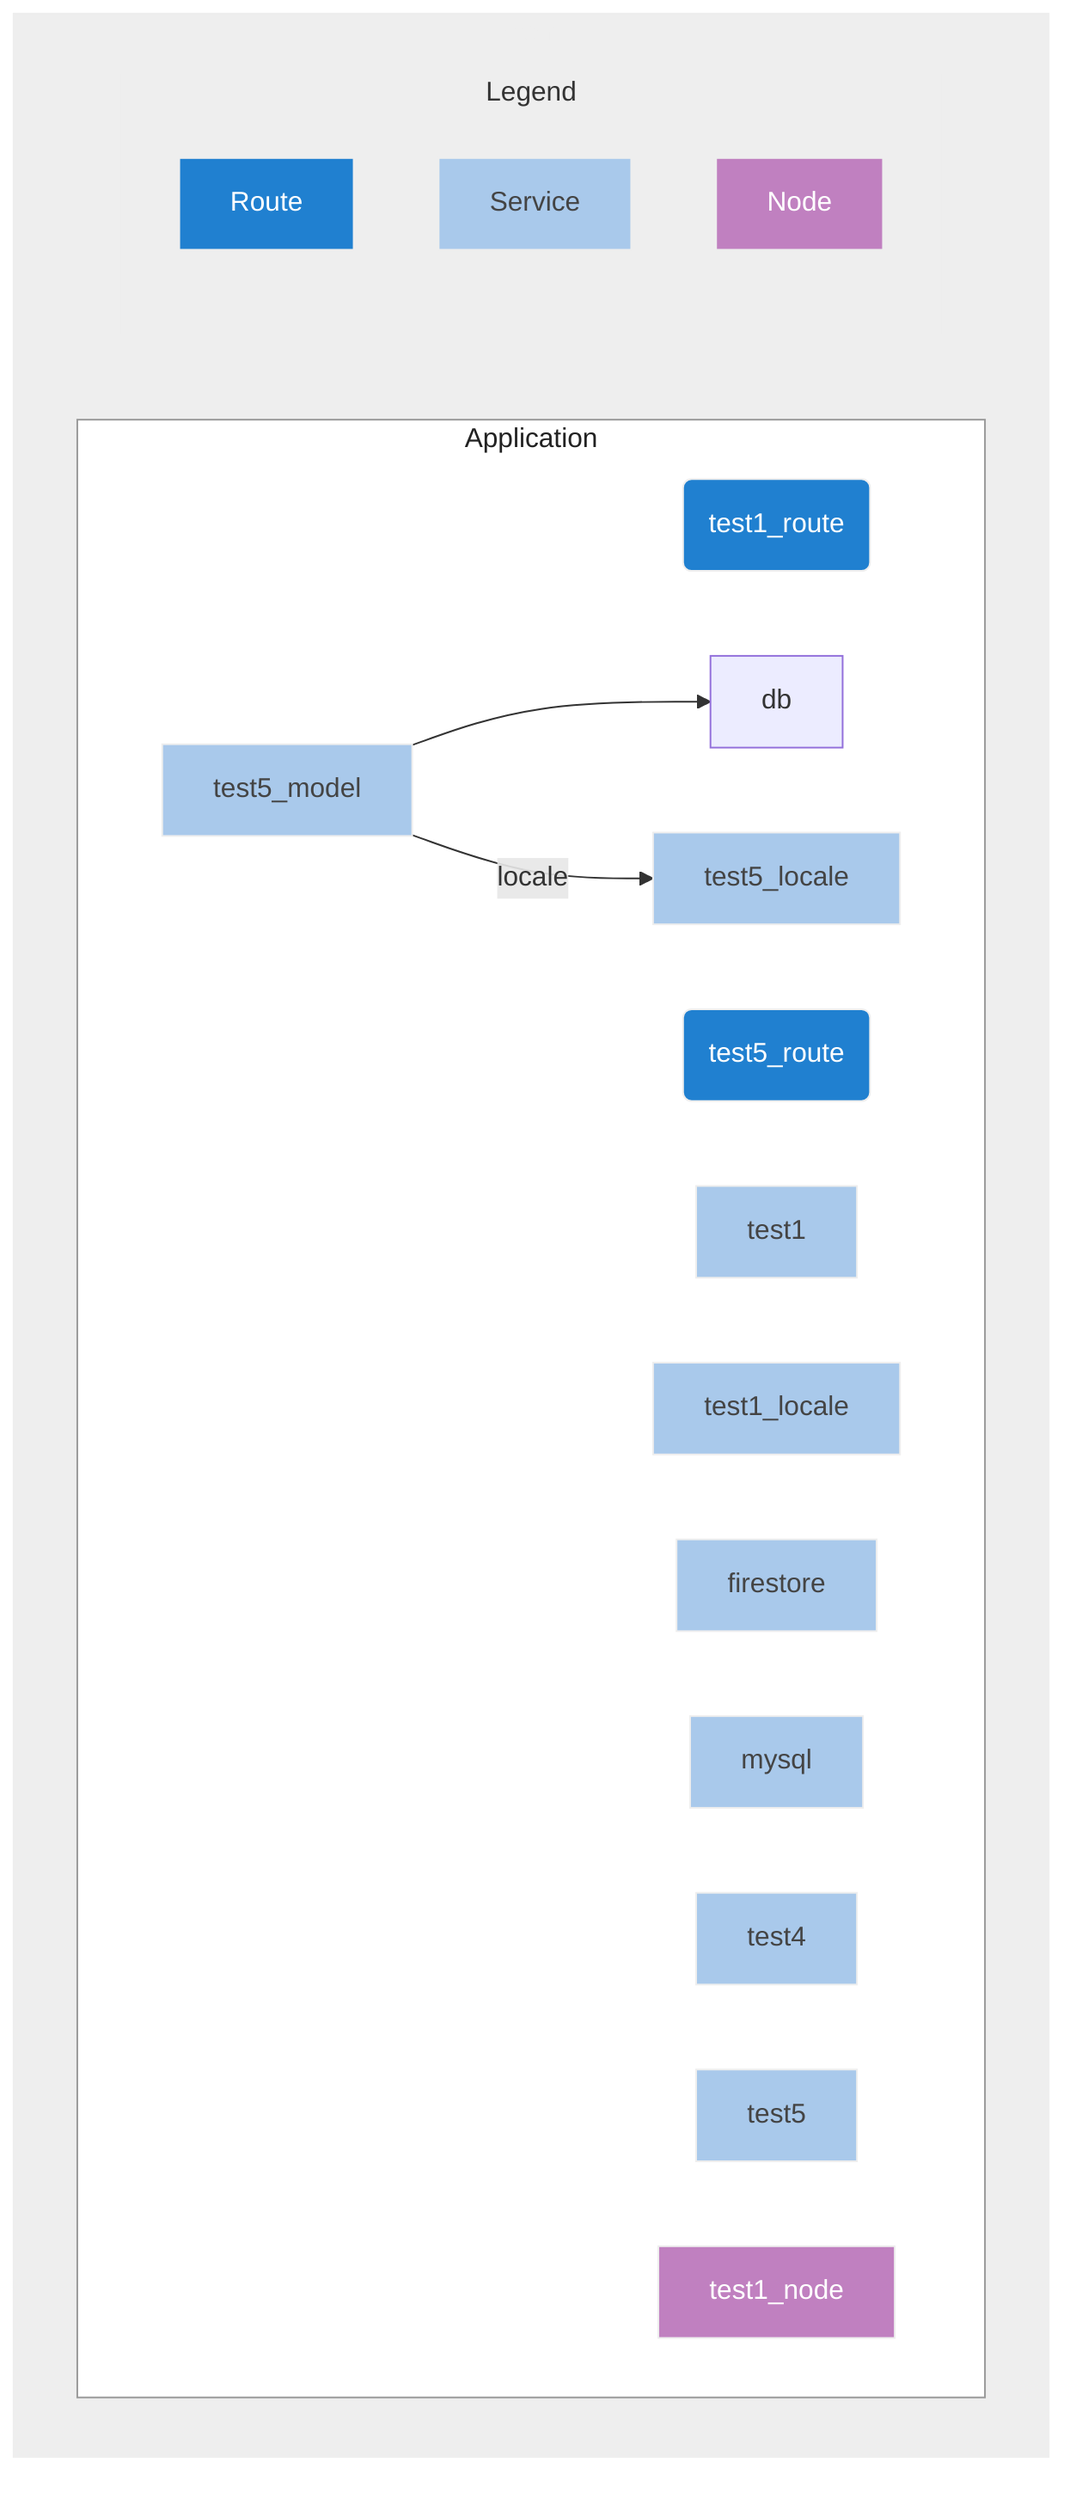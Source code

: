 graph LR;
subgraph main
    direction LR;

    subgraph Application
        direction LR;
        classDef nodeCls fill:#C080C0,stroke:#eee,color:#fff
        classDef routeCls fill:#2080D0,stroke:#eee,color:#fff
        classDef nodCls fill:#C080C0,stroke:#eee,color:#fff
        classDef serviceCls fill:#A9C9EB,stroke:#eee,color:#444
    test1_route("test1_route"):::routeCls
    test5_route("test5_route"):::routeCls
    test1["test1"]:::serviceCls
    test1_locale["test1_locale"]:::serviceCls
    firestore["firestore"]:::serviceCls
    mysql["mysql"]:::serviceCls
    test4["test4"]:::serviceCls
    test5_locale["test5_locale"]:::serviceCls
    test5_model["test5_model"]:::serviceCls
    test5_model --> db;
    test5_model -- locale -->test5_locale;
    test5["test5"]:::serviceCls
    test1_node["test1_node"]:::nodeCls
end

    subgraph Legend
        Route:::routeCls
        Service:::serviceCls
        Node:::nodCls
    end

end



style Application fill:#fff,stroke:#999,color:#222
style Legend fill:#eee,stroke:#eee,color:#333
style main fill:#eee,stroke:#eee,color:#eee